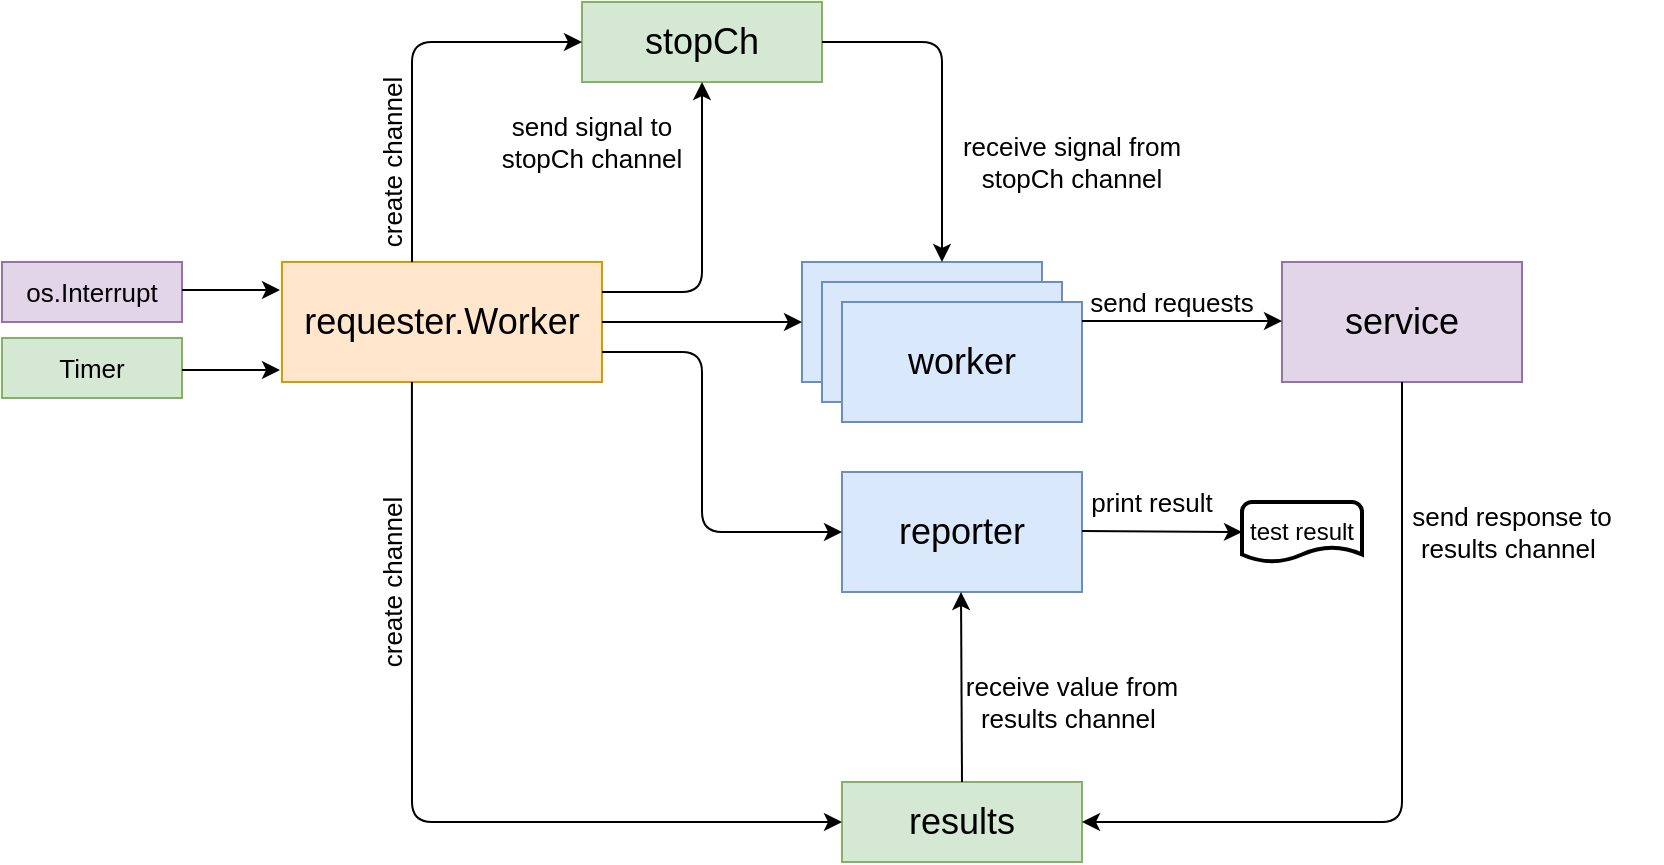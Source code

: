 <mxfile version="14.8.4" type="github">
  <diagram id="s0ktNoMSp_u4B69irmWW" name="Page-1">
    <mxGraphModel dx="1209" dy="684" grid="1" gridSize="10" guides="1" tooltips="1" connect="1" arrows="1" fold="1" page="1" pageScale="1" pageWidth="827" pageHeight="1169" math="0" shadow="0">
      <root>
        <mxCell id="0" />
        <mxCell id="1" parent="0" />
        <mxCell id="94mBQBSpKMq9l9AAO7GC-1" value="worker" style="rounded=0;whiteSpace=wrap;html=1;fontSize=18;fillColor=#dae8fc;strokeColor=#6c8ebf;" parent="1" vertex="1">
          <mxGeometry x="500" y="480" width="120" height="60" as="geometry" />
        </mxCell>
        <mxCell id="94mBQBSpKMq9l9AAO7GC-2" value="worker" style="rounded=0;whiteSpace=wrap;html=1;fontSize=18;fillColor=#dae8fc;strokeColor=#6c8ebf;" parent="1" vertex="1">
          <mxGeometry x="510" y="490" width="120" height="60" as="geometry" />
        </mxCell>
        <mxCell id="94mBQBSpKMq9l9AAO7GC-3" value="worker" style="rounded=0;whiteSpace=wrap;html=1;fontSize=18;fillColor=#dae8fc;strokeColor=#6c8ebf;" parent="1" vertex="1">
          <mxGeometry x="520" y="500" width="120" height="60" as="geometry" />
        </mxCell>
        <mxCell id="94mBQBSpKMq9l9AAO7GC-4" value="requester.Worker" style="rounded=0;whiteSpace=wrap;html=1;fontSize=18;fillColor=#ffe6cc;strokeColor=#d79b00;" parent="1" vertex="1">
          <mxGeometry x="240" y="480" width="160" height="60" as="geometry" />
        </mxCell>
        <mxCell id="94mBQBSpKMq9l9AAO7GC-5" value="" style="endArrow=classic;html=1;fontSize=18;exitX=1;exitY=0.5;exitDx=0;exitDy=0;" parent="1" source="94mBQBSpKMq9l9AAO7GC-4" edge="1">
          <mxGeometry width="50" height="50" relative="1" as="geometry">
            <mxPoint x="510" y="610" as="sourcePoint" />
            <mxPoint x="500" y="510" as="targetPoint" />
          </mxGeometry>
        </mxCell>
        <mxCell id="94mBQBSpKMq9l9AAO7GC-6" value="stopCh" style="rounded=0;whiteSpace=wrap;html=1;fontSize=18;fillColor=#d5e8d4;strokeColor=#82b366;" parent="1" vertex="1">
          <mxGeometry x="390" y="350" width="120" height="40" as="geometry" />
        </mxCell>
        <mxCell id="94mBQBSpKMq9l9AAO7GC-8" value="" style="edgeStyle=segmentEdgeStyle;endArrow=classic;html=1;fontSize=18;entryX=0;entryY=0.5;entryDx=0;entryDy=0;" parent="1" target="94mBQBSpKMq9l9AAO7GC-6" edge="1">
          <mxGeometry width="50" height="50" relative="1" as="geometry">
            <mxPoint x="305" y="480" as="sourcePoint" />
            <mxPoint x="390" y="400" as="targetPoint" />
            <Array as="points">
              <mxPoint x="305" y="370" />
            </Array>
          </mxGeometry>
        </mxCell>
        <mxCell id="94mBQBSpKMq9l9AAO7GC-9" value="results" style="rounded=0;whiteSpace=wrap;html=1;fontSize=18;fillColor=#d5e8d4;strokeColor=#82b366;" parent="1" vertex="1">
          <mxGeometry x="520" y="740" width="120" height="40" as="geometry" />
        </mxCell>
        <mxCell id="94mBQBSpKMq9l9AAO7GC-10" value="" style="edgeStyle=segmentEdgeStyle;endArrow=classic;html=1;fontSize=18;exitX=0.406;exitY=1;exitDx=0;exitDy=0;exitPerimeter=0;entryX=0;entryY=0.5;entryDx=0;entryDy=0;" parent="1" source="94mBQBSpKMq9l9AAO7GC-4" edge="1" target="94mBQBSpKMq9l9AAO7GC-9">
          <mxGeometry width="50" height="50" relative="1" as="geometry">
            <mxPoint x="305" y="720" as="sourcePoint" />
            <mxPoint x="370" y="720" as="targetPoint" />
            <Array as="points">
              <mxPoint x="305" y="760" />
            </Array>
          </mxGeometry>
        </mxCell>
        <mxCell id="94mBQBSpKMq9l9AAO7GC-11" value="service" style="rounded=0;whiteSpace=wrap;html=1;fontSize=18;fillColor=#e1d5e7;strokeColor=#9673a6;" parent="1" vertex="1">
          <mxGeometry x="740" y="480" width="120" height="60" as="geometry" />
        </mxCell>
        <mxCell id="94mBQBSpKMq9l9AAO7GC-12" value="" style="endArrow=classic;html=1;fontSize=18;exitX=1;exitY=0.5;exitDx=0;exitDy=0;" parent="1" edge="1">
          <mxGeometry width="50" height="50" relative="1" as="geometry">
            <mxPoint x="640" y="509.5" as="sourcePoint" />
            <mxPoint x="740" y="509.5" as="targetPoint" />
          </mxGeometry>
        </mxCell>
        <mxCell id="94mBQBSpKMq9l9AAO7GC-13" value="" style="edgeStyle=segmentEdgeStyle;endArrow=classic;html=1;fontSize=18;exitX=0.406;exitY=1;exitDx=0;exitDy=0;exitPerimeter=0;entryX=1;entryY=0.5;entryDx=0;entryDy=0;" parent="1" target="94mBQBSpKMq9l9AAO7GC-9" edge="1">
          <mxGeometry width="50" height="50" relative="1" as="geometry">
            <mxPoint x="800" y="540" as="sourcePoint" />
            <mxPoint x="885.04" y="640" as="targetPoint" />
            <Array as="points">
              <mxPoint x="800" y="760" />
            </Array>
          </mxGeometry>
        </mxCell>
        <mxCell id="94mBQBSpKMq9l9AAO7GC-14" value="send response to &lt;br&gt;results channel&amp;nbsp;" style="text;html=1;strokeColor=none;fillColor=none;align=center;verticalAlign=middle;whiteSpace=wrap;rounded=0;fontSize=13;" parent="1" vertex="1">
          <mxGeometry x="780" y="605" width="150" height="20" as="geometry" />
        </mxCell>
        <mxCell id="94mBQBSpKMq9l9AAO7GC-15" value="create channel" style="text;html=1;strokeColor=none;fillColor=none;align=center;verticalAlign=middle;whiteSpace=wrap;rounded=0;fontSize=13;rotation=-90;" parent="1" vertex="1">
          <mxGeometry x="230" y="630" width="130" height="20" as="geometry" />
        </mxCell>
        <mxCell id="94mBQBSpKMq9l9AAO7GC-16" value="create channel" style="text;html=1;strokeColor=none;fillColor=none;align=center;verticalAlign=middle;whiteSpace=wrap;rounded=0;fontSize=13;rotation=-90;" parent="1" vertex="1">
          <mxGeometry x="230" y="420" width="130" height="20" as="geometry" />
        </mxCell>
        <mxCell id="94mBQBSpKMq9l9AAO7GC-17" value="os.Interrupt" style="rounded=0;whiteSpace=wrap;html=1;fontSize=13;fillColor=#e1d5e7;strokeColor=#9673a6;" parent="1" vertex="1">
          <mxGeometry x="100" y="480" width="90" height="30" as="geometry" />
        </mxCell>
        <mxCell id="94mBQBSpKMq9l9AAO7GC-18" value="Timer" style="rounded=0;whiteSpace=wrap;html=1;fontSize=13;fillColor=#d5e8d4;strokeColor=#82b366;" parent="1" vertex="1">
          <mxGeometry x="100" y="518" width="90" height="30" as="geometry" />
        </mxCell>
        <mxCell id="94mBQBSpKMq9l9AAO7GC-20" value="" style="endArrow=classic;html=1;fontSize=18;" parent="1" edge="1">
          <mxGeometry width="50" height="50" relative="1" as="geometry">
            <mxPoint x="190" y="494" as="sourcePoint" />
            <mxPoint x="239" y="494" as="targetPoint" />
          </mxGeometry>
        </mxCell>
        <mxCell id="94mBQBSpKMq9l9AAO7GC-21" value="send signal to &lt;br&gt;stopCh channel" style="text;html=1;strokeColor=none;fillColor=none;align=center;verticalAlign=middle;whiteSpace=wrap;rounded=0;fontSize=13;" parent="1" vertex="1">
          <mxGeometry x="330" y="410" width="130" height="20" as="geometry" />
        </mxCell>
        <mxCell id="94mBQBSpKMq9l9AAO7GC-22" value="" style="edgeStyle=segmentEdgeStyle;endArrow=classic;html=1;fontSize=18;exitX=1;exitY=0.25;exitDx=0;exitDy=0;entryX=0.5;entryY=1;entryDx=0;entryDy=0;" parent="1" source="94mBQBSpKMq9l9AAO7GC-4" target="94mBQBSpKMq9l9AAO7GC-6" edge="1">
          <mxGeometry width="50" height="50" relative="1" as="geometry">
            <mxPoint x="362.5" y="530" as="sourcePoint" />
            <mxPoint x="448" y="400" as="targetPoint" />
            <Array as="points">
              <mxPoint x="450" y="495" />
            </Array>
          </mxGeometry>
        </mxCell>
        <mxCell id="94mBQBSpKMq9l9AAO7GC-23" value="" style="endArrow=classic;html=1;fontSize=18;" parent="1" edge="1">
          <mxGeometry width="50" height="50" relative="1" as="geometry">
            <mxPoint x="190" y="534" as="sourcePoint" />
            <mxPoint x="239" y="534" as="targetPoint" />
          </mxGeometry>
        </mxCell>
        <mxCell id="fX7RQSnT5xPOVE9BPrSB-1" style="edgeStyle=orthogonalEdgeStyle;rounded=0;orthogonalLoop=1;jettySize=auto;html=1;exitX=0.5;exitY=1;exitDx=0;exitDy=0;" edge="1" parent="1" source="94mBQBSpKMq9l9AAO7GC-21" target="94mBQBSpKMq9l9AAO7GC-21">
          <mxGeometry relative="1" as="geometry" />
        </mxCell>
        <mxCell id="fX7RQSnT5xPOVE9BPrSB-2" value="" style="edgeStyle=segmentEdgeStyle;endArrow=classic;html=1;fontSize=18;verticalAlign=bottom;exitX=1;exitY=0.5;exitDx=0;exitDy=0;" edge="1" parent="1" source="94mBQBSpKMq9l9AAO7GC-6">
          <mxGeometry width="50" height="50" relative="1" as="geometry">
            <mxPoint x="610" y="330" as="sourcePoint" />
            <mxPoint x="570" y="480" as="targetPoint" />
            <Array as="points">
              <mxPoint x="570" y="370" />
            </Array>
          </mxGeometry>
        </mxCell>
        <mxCell id="fX7RQSnT5xPOVE9BPrSB-3" value="receive signal from stopCh channel" style="text;html=1;strokeColor=none;fillColor=none;align=center;verticalAlign=middle;whiteSpace=wrap;rounded=0;fontSize=13;" vertex="1" parent="1">
          <mxGeometry x="570" y="420" width="130" height="20" as="geometry" />
        </mxCell>
        <mxCell id="fX7RQSnT5xPOVE9BPrSB-4" value="reporter" style="rounded=0;whiteSpace=wrap;html=1;fontSize=18;fillColor=#dae8fc;strokeColor=#6c8ebf;" vertex="1" parent="1">
          <mxGeometry x="520" y="585" width="120" height="60" as="geometry" />
        </mxCell>
        <mxCell id="fX7RQSnT5xPOVE9BPrSB-6" value="" style="edgeStyle=segmentEdgeStyle;endArrow=classic;html=1;fontSize=18;exitX=1;exitY=0.75;exitDx=0;exitDy=0;entryX=0;entryY=0.5;entryDx=0;entryDy=0;" edge="1" parent="1" source="94mBQBSpKMq9l9AAO7GC-4" target="fX7RQSnT5xPOVE9BPrSB-4">
          <mxGeometry width="50" height="50" relative="1" as="geometry">
            <mxPoint x="434.96" y="520" as="sourcePoint" />
            <mxPoint x="510" y="700" as="targetPoint" />
            <Array as="points">
              <mxPoint x="450" y="525" />
              <mxPoint x="450" y="615" />
            </Array>
          </mxGeometry>
        </mxCell>
        <mxCell id="fX7RQSnT5xPOVE9BPrSB-7" value="" style="endArrow=classic;html=1;fontSize=18;exitX=0.5;exitY=0;exitDx=0;exitDy=0;" edge="1" parent="1" source="94mBQBSpKMq9l9AAO7GC-9">
          <mxGeometry width="50" height="50" relative="1" as="geometry">
            <mxPoint x="579.5" y="725" as="sourcePoint" />
            <mxPoint x="579.5" y="645" as="targetPoint" />
          </mxGeometry>
        </mxCell>
        <mxCell id="fX7RQSnT5xPOVE9BPrSB-8" value="receive value from&lt;br&gt;results channel&amp;nbsp;" style="text;html=1;strokeColor=none;fillColor=none;align=center;verticalAlign=middle;whiteSpace=wrap;rounded=0;fontSize=13;" vertex="1" parent="1">
          <mxGeometry x="560" y="690" width="150" height="20" as="geometry" />
        </mxCell>
        <mxCell id="fX7RQSnT5xPOVE9BPrSB-9" value="send requests" style="text;html=1;strokeColor=none;fillColor=none;align=center;verticalAlign=middle;whiteSpace=wrap;rounded=0;fontSize=13;" vertex="1" parent="1">
          <mxGeometry x="620" y="490" width="130" height="20" as="geometry" />
        </mxCell>
        <mxCell id="fX7RQSnT5xPOVE9BPrSB-10" value="print result" style="text;html=1;strokeColor=none;fillColor=none;align=center;verticalAlign=middle;whiteSpace=wrap;rounded=0;fontSize=13;" vertex="1" parent="1">
          <mxGeometry x="610" y="590" width="130" height="20" as="geometry" />
        </mxCell>
        <mxCell id="fX7RQSnT5xPOVE9BPrSB-11" value="" style="endArrow=classic;html=1;fontSize=18;" edge="1" parent="1">
          <mxGeometry width="50" height="50" relative="1" as="geometry">
            <mxPoint x="640" y="614.5" as="sourcePoint" />
            <mxPoint x="720" y="615" as="targetPoint" />
          </mxGeometry>
        </mxCell>
        <mxCell id="fX7RQSnT5xPOVE9BPrSB-12" value="test result" style="strokeWidth=2;html=1;shape=mxgraph.flowchart.document2;whiteSpace=wrap;size=0.25;" vertex="1" parent="1">
          <mxGeometry x="720" y="600" width="60" height="30" as="geometry" />
        </mxCell>
      </root>
    </mxGraphModel>
  </diagram>
</mxfile>
